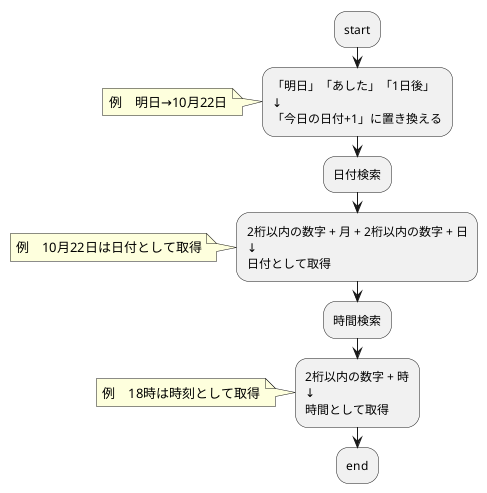 @startuml

:start;

:「明日」「あした」「1日後」
↓
「今日の日付+1」に置き換える;
note left:例　明日→10月22日

:日付検索;
:2桁以内の数字 + 月 + 2桁以内の数字 + 日
↓
日付として取得;
note left:例　10月22日は日付として取得
:時間検索;
:2桁以内の数字 + 時
↓
時間として取得;

note left:例　18時は時刻として取得

:end;

@enduml
